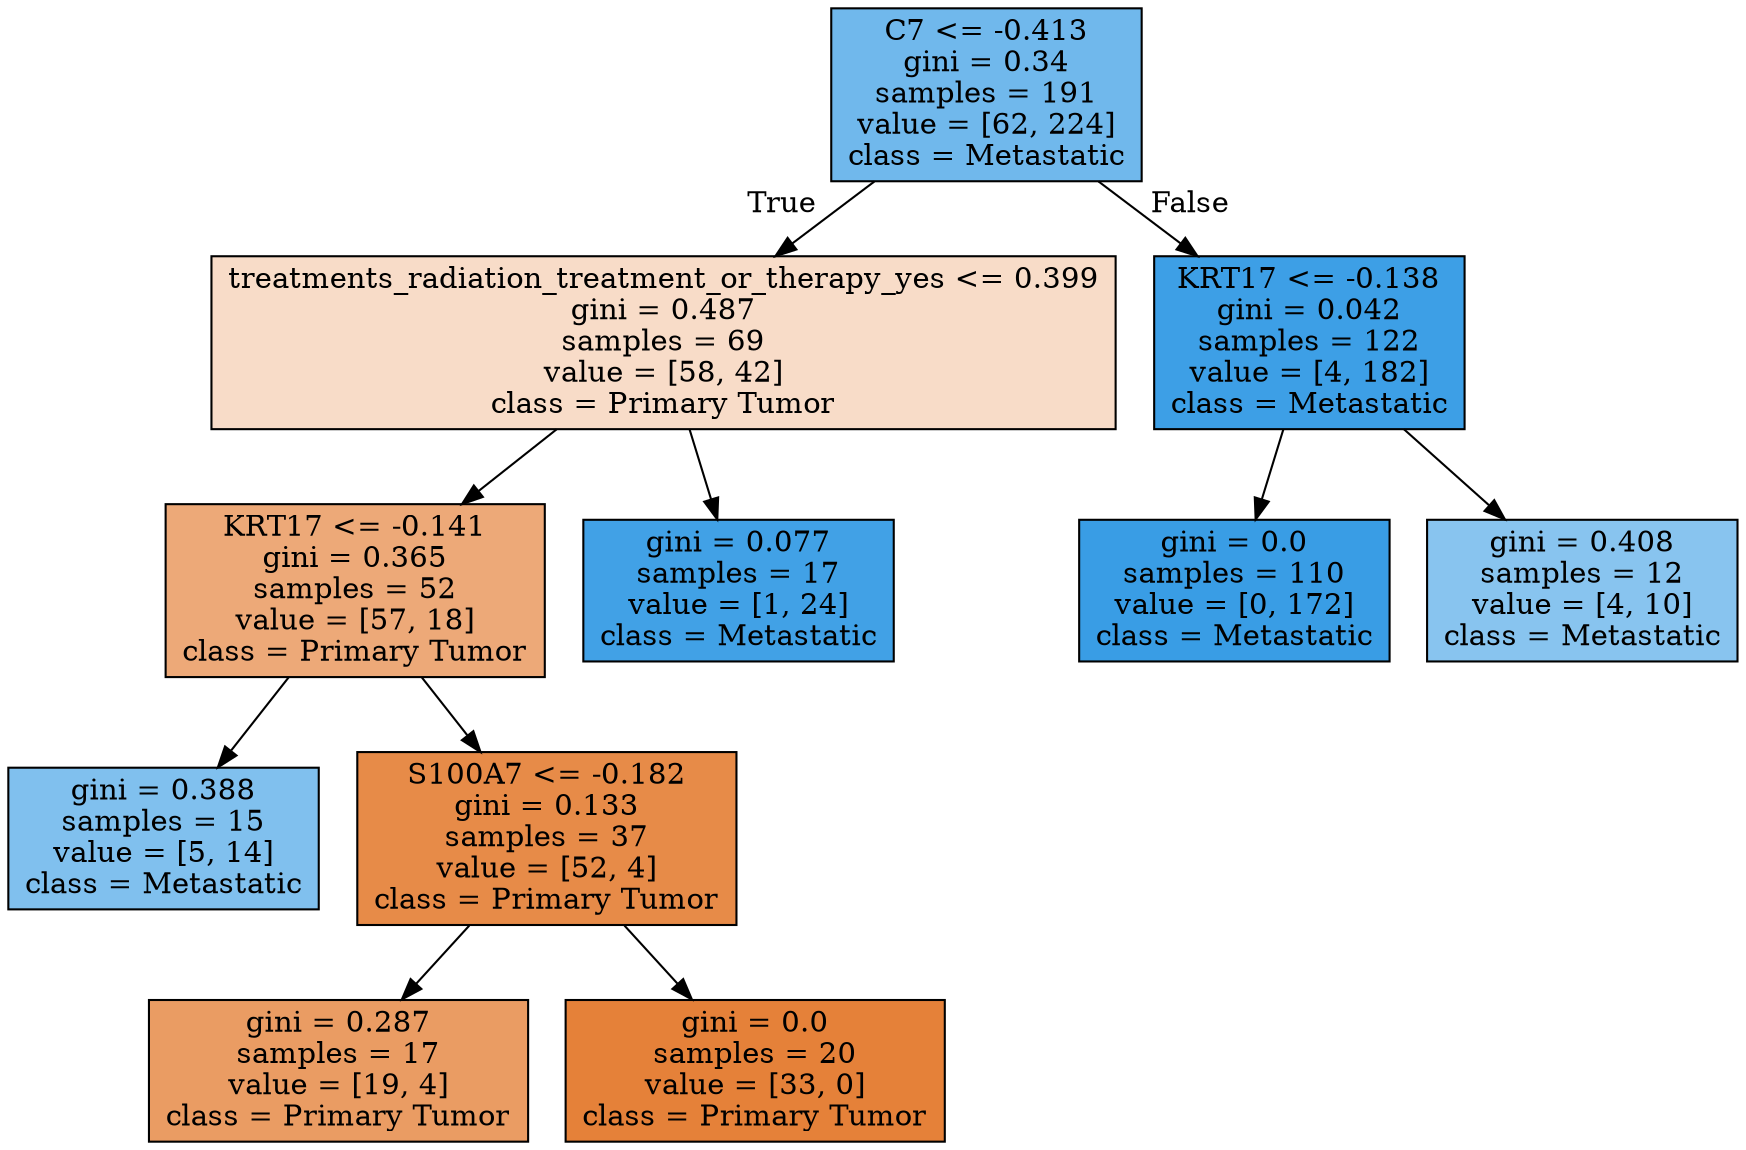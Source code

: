 digraph Tree {
node [shape=box, style="filled", color="black"] ;
0 [label="C7 <= -0.413\ngini = 0.34\nsamples = 191\nvalue = [62, 224]\nclass = Metastatic", fillcolor="#70b8ec"] ;
1 [label="treatments_radiation_treatment_or_therapy_yes <= 0.399\ngini = 0.487\nsamples = 69\nvalue = [58, 42]\nclass = Primary Tumor", fillcolor="#f8dcc8"] ;
0 -> 1 [labeldistance=2.5, labelangle=45, headlabel="True"] ;
2 [label="KRT17 <= -0.141\ngini = 0.365\nsamples = 52\nvalue = [57, 18]\nclass = Primary Tumor", fillcolor="#eda978"] ;
1 -> 2 ;
3 [label="gini = 0.388\nsamples = 15\nvalue = [5, 14]\nclass = Metastatic", fillcolor="#80c0ee"] ;
2 -> 3 ;
4 [label="S100A7 <= -0.182\ngini = 0.133\nsamples = 37\nvalue = [52, 4]\nclass = Primary Tumor", fillcolor="#e78b48"] ;
2 -> 4 ;
5 [label="gini = 0.287\nsamples = 17\nvalue = [19, 4]\nclass = Primary Tumor", fillcolor="#ea9c63"] ;
4 -> 5 ;
6 [label="gini = 0.0\nsamples = 20\nvalue = [33, 0]\nclass = Primary Tumor", fillcolor="#e58139"] ;
4 -> 6 ;
7 [label="gini = 0.077\nsamples = 17\nvalue = [1, 24]\nclass = Metastatic", fillcolor="#41a1e6"] ;
1 -> 7 ;
8 [label="KRT17 <= -0.138\ngini = 0.042\nsamples = 122\nvalue = [4, 182]\nclass = Metastatic", fillcolor="#3d9fe6"] ;
0 -> 8 [labeldistance=2.5, labelangle=-45, headlabel="False"] ;
9 [label="gini = 0.0\nsamples = 110\nvalue = [0, 172]\nclass = Metastatic", fillcolor="#399de5"] ;
8 -> 9 ;
10 [label="gini = 0.408\nsamples = 12\nvalue = [4, 10]\nclass = Metastatic", fillcolor="#88c4ef"] ;
8 -> 10 ;
}